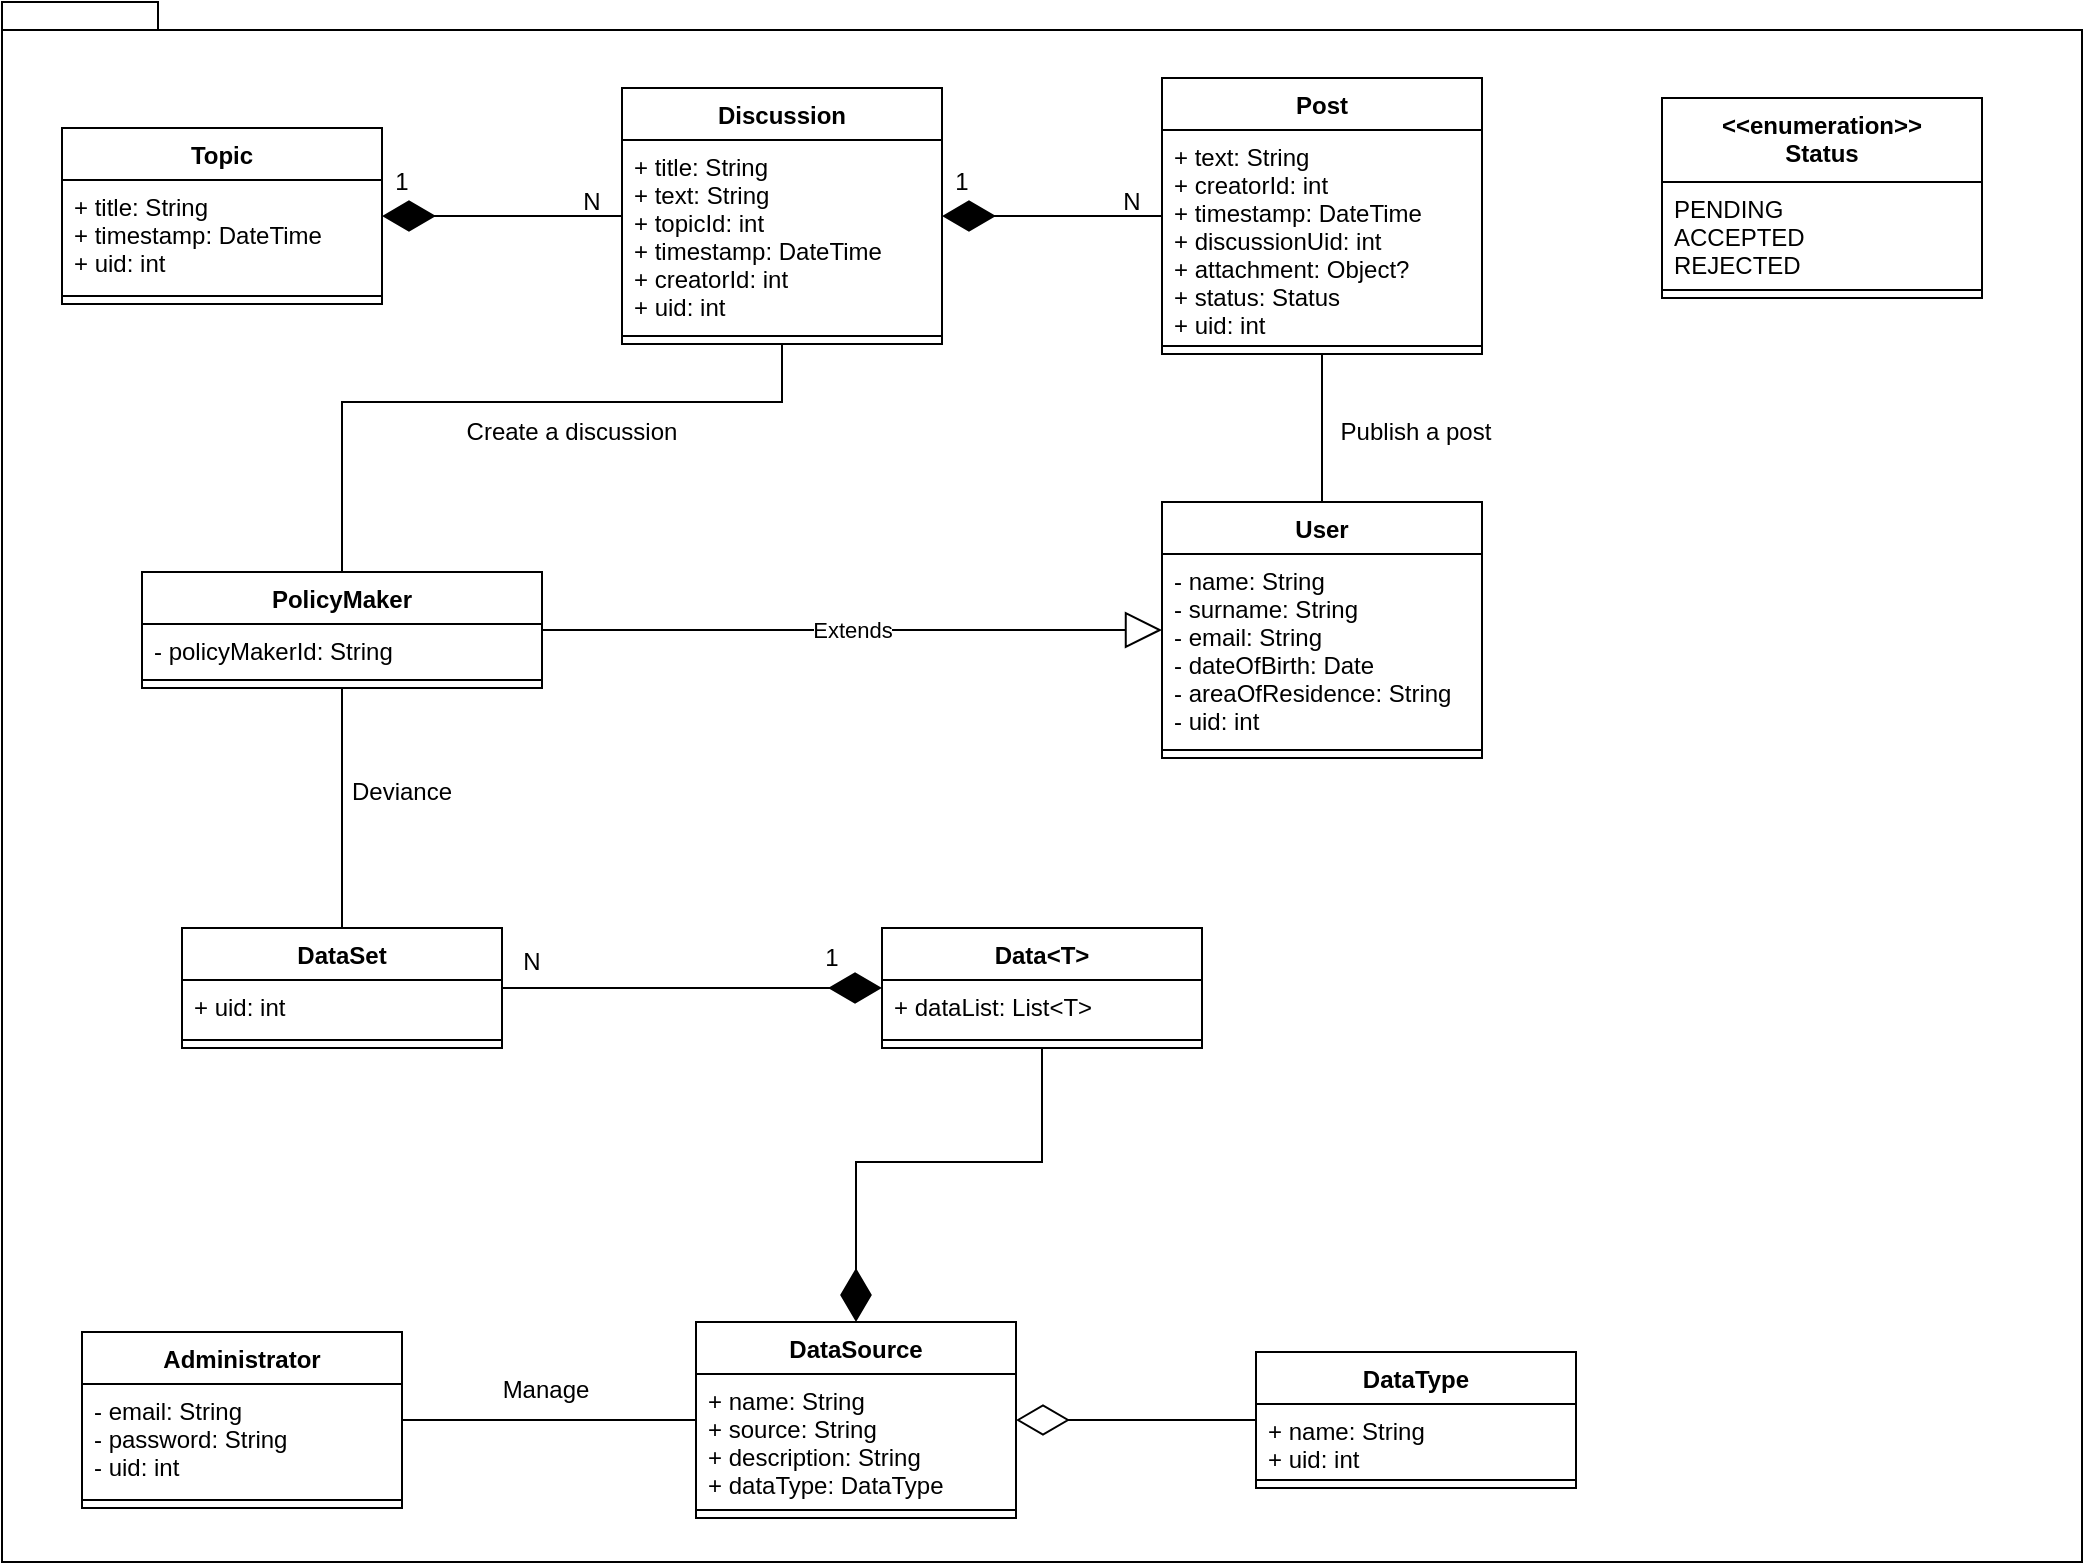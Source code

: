 <mxfile version="15.8.4" type="device"><diagram id="yEDKvbOTqBOacbV30nWe" name="Class diagram"><mxGraphModel dx="914" dy="865" grid="1" gridSize="10" guides="1" tooltips="1" connect="1" arrows="1" fold="1" page="1" pageScale="1" pageWidth="827" pageHeight="1169" math="0" shadow="0"><root><mxCell id="0"/><mxCell id="1" parent="0"/><mxCell id="NMMTmm0YQSYJZxAeTrDP-1" value="" style="shape=folder;fontStyle=1;spacingTop=10;tabWidth=40;tabHeight=14;tabPosition=left;html=1;" parent="1" vertex="1"><mxGeometry x="40" y="40" width="1040" height="780" as="geometry"/></mxCell><mxCell id="NMMTmm0YQSYJZxAeTrDP-3" value="User" style="swimlane;fontStyle=1;align=center;verticalAlign=top;childLayout=stackLayout;horizontal=1;startSize=26;horizontalStack=0;resizeParent=1;resizeParentMax=0;resizeLast=0;collapsible=1;marginBottom=0;" parent="1" vertex="1"><mxGeometry x="620" y="290" width="160" height="128" as="geometry"/></mxCell><mxCell id="NMMTmm0YQSYJZxAeTrDP-4" value="- name: String&#10;- surname: String&#10;- email: String&#10;- dateOfBirth: Date&#10;- areaOfResidence: String&#10;- uid: int" style="text;strokeColor=none;fillColor=none;align=left;verticalAlign=top;spacingLeft=4;spacingRight=4;overflow=hidden;rotatable=0;points=[[0,0.5],[1,0.5]];portConstraint=eastwest;" parent="NMMTmm0YQSYJZxAeTrDP-3" vertex="1"><mxGeometry y="26" width="160" height="94" as="geometry"/></mxCell><mxCell id="NMMTmm0YQSYJZxAeTrDP-5" value="" style="line;strokeWidth=1;fillColor=none;align=left;verticalAlign=middle;spacingTop=-1;spacingLeft=3;spacingRight=3;rotatable=0;labelPosition=right;points=[];portConstraint=eastwest;" parent="NMMTmm0YQSYJZxAeTrDP-3" vertex="1"><mxGeometry y="120" width="160" height="8" as="geometry"/></mxCell><mxCell id="NMMTmm0YQSYJZxAeTrDP-7" value="PolicyMaker" style="swimlane;fontStyle=1;align=center;verticalAlign=top;childLayout=stackLayout;horizontal=1;startSize=26;horizontalStack=0;resizeParent=1;resizeParentMax=0;resizeLast=0;collapsible=1;marginBottom=0;" parent="1" vertex="1"><mxGeometry x="110" y="325" width="200" height="58" as="geometry"/></mxCell><mxCell id="NMMTmm0YQSYJZxAeTrDP-8" value="- policyMakerId: String" style="text;strokeColor=none;fillColor=none;align=left;verticalAlign=top;spacingLeft=4;spacingRight=4;overflow=hidden;rotatable=0;points=[[0,0.5],[1,0.5]];portConstraint=eastwest;" parent="NMMTmm0YQSYJZxAeTrDP-7" vertex="1"><mxGeometry y="26" width="200" height="24" as="geometry"/></mxCell><mxCell id="NMMTmm0YQSYJZxAeTrDP-9" value="" style="line;strokeWidth=1;fillColor=none;align=left;verticalAlign=middle;spacingTop=-1;spacingLeft=3;spacingRight=3;rotatable=0;labelPosition=right;points=[];portConstraint=eastwest;" parent="NMMTmm0YQSYJZxAeTrDP-7" vertex="1"><mxGeometry y="50" width="200" height="8" as="geometry"/></mxCell><mxCell id="NMMTmm0YQSYJZxAeTrDP-11" value="Administrator" style="swimlane;fontStyle=1;align=center;verticalAlign=top;childLayout=stackLayout;horizontal=1;startSize=26;horizontalStack=0;resizeParent=1;resizeParentMax=0;resizeLast=0;collapsible=1;marginBottom=0;" parent="1" vertex="1"><mxGeometry x="80" y="705" width="160" height="88" as="geometry"/></mxCell><mxCell id="NMMTmm0YQSYJZxAeTrDP-12" value="- email: String&#10;- password: String&#10;- uid: int" style="text;strokeColor=none;fillColor=none;align=left;verticalAlign=top;spacingLeft=4;spacingRight=4;overflow=hidden;rotatable=0;points=[[0,0.5],[1,0.5]];portConstraint=eastwest;" parent="NMMTmm0YQSYJZxAeTrDP-11" vertex="1"><mxGeometry y="26" width="160" height="54" as="geometry"/></mxCell><mxCell id="NMMTmm0YQSYJZxAeTrDP-13" value="" style="line;strokeWidth=1;fillColor=none;align=left;verticalAlign=middle;spacingTop=-1;spacingLeft=3;spacingRight=3;rotatable=0;labelPosition=right;points=[];portConstraint=eastwest;" parent="NMMTmm0YQSYJZxAeTrDP-11" vertex="1"><mxGeometry y="80" width="160" height="8" as="geometry"/></mxCell><mxCell id="NMMTmm0YQSYJZxAeTrDP-19" value="Extends" style="endArrow=block;endSize=16;endFill=0;html=1;rounded=0;" parent="1" source="NMMTmm0YQSYJZxAeTrDP-7" target="NMMTmm0YQSYJZxAeTrDP-3" edge="1"><mxGeometry width="160" relative="1" as="geometry"><mxPoint x="760" y="563" as="sourcePoint"/><mxPoint x="920" y="563" as="targetPoint"/></mxGeometry></mxCell><mxCell id="NMMTmm0YQSYJZxAeTrDP-20" value="Post" style="swimlane;fontStyle=1;align=center;verticalAlign=top;childLayout=stackLayout;horizontal=1;startSize=26;horizontalStack=0;resizeParent=1;resizeParentMax=0;resizeLast=0;collapsible=1;marginBottom=0;" parent="1" vertex="1"><mxGeometry x="620" y="78" width="160" height="138" as="geometry"/></mxCell><mxCell id="NMMTmm0YQSYJZxAeTrDP-21" value="+ text: String&#10;+ creatorId: int&#10;+ timestamp: DateTime&#10;+ discussionUid: int&#10;+ attachment: Object?&#10;+ status: Status&#10;+ uid: int" style="text;strokeColor=none;fillColor=none;align=left;verticalAlign=top;spacingLeft=4;spacingRight=4;overflow=hidden;rotatable=0;points=[[0,0.5],[1,0.5]];portConstraint=eastwest;" parent="NMMTmm0YQSYJZxAeTrDP-20" vertex="1"><mxGeometry y="26" width="160" height="104" as="geometry"/></mxCell><mxCell id="NMMTmm0YQSYJZxAeTrDP-22" value="" style="line;strokeWidth=1;fillColor=none;align=left;verticalAlign=middle;spacingTop=-1;spacingLeft=3;spacingRight=3;rotatable=0;labelPosition=right;points=[];portConstraint=eastwest;" parent="NMMTmm0YQSYJZxAeTrDP-20" vertex="1"><mxGeometry y="130" width="160" height="8" as="geometry"/></mxCell><mxCell id="NMMTmm0YQSYJZxAeTrDP-24" value="Discussion" style="swimlane;fontStyle=1;align=center;verticalAlign=top;childLayout=stackLayout;horizontal=1;startSize=26;horizontalStack=0;resizeParent=1;resizeParentMax=0;resizeLast=0;collapsible=1;marginBottom=0;" parent="1" vertex="1"><mxGeometry x="350" y="83" width="160" height="128" as="geometry"/></mxCell><mxCell id="NMMTmm0YQSYJZxAeTrDP-25" value="+ title: String&#10;+ text: String&#10;+ topicId: int&#10;+ timestamp: DateTime&#10;+ creatorId: int&#10;+ uid: int" style="text;strokeColor=none;fillColor=none;align=left;verticalAlign=top;spacingLeft=4;spacingRight=4;overflow=hidden;rotatable=0;points=[[0,0.5],[1,0.5]];portConstraint=eastwest;" parent="NMMTmm0YQSYJZxAeTrDP-24" vertex="1"><mxGeometry y="26" width="160" height="94" as="geometry"/></mxCell><mxCell id="NMMTmm0YQSYJZxAeTrDP-26" value="" style="line;strokeWidth=1;fillColor=none;align=left;verticalAlign=middle;spacingTop=-1;spacingLeft=3;spacingRight=3;rotatable=0;labelPosition=right;points=[];portConstraint=eastwest;" parent="NMMTmm0YQSYJZxAeTrDP-24" vertex="1"><mxGeometry y="120" width="160" height="8" as="geometry"/></mxCell><mxCell id="NMMTmm0YQSYJZxAeTrDP-36" value="Topic" style="swimlane;fontStyle=1;align=center;verticalAlign=top;childLayout=stackLayout;horizontal=1;startSize=26;horizontalStack=0;resizeParent=1;resizeParentMax=0;resizeLast=0;collapsible=1;marginBottom=0;" parent="1" vertex="1"><mxGeometry x="70" y="103" width="160" height="88" as="geometry"/></mxCell><mxCell id="NMMTmm0YQSYJZxAeTrDP-37" value="+ title: String&#10;+ timestamp: DateTime&#10;+ uid: int" style="text;strokeColor=none;fillColor=none;align=left;verticalAlign=top;spacingLeft=4;spacingRight=4;overflow=hidden;rotatable=0;points=[[0,0.5],[1,0.5]];portConstraint=eastwest;" parent="NMMTmm0YQSYJZxAeTrDP-36" vertex="1"><mxGeometry y="26" width="160" height="54" as="geometry"/></mxCell><mxCell id="NMMTmm0YQSYJZxAeTrDP-38" value="" style="line;strokeWidth=1;fillColor=none;align=left;verticalAlign=middle;spacingTop=-1;spacingLeft=3;spacingRight=3;rotatable=0;labelPosition=right;points=[];portConstraint=eastwest;" parent="NMMTmm0YQSYJZxAeTrDP-36" vertex="1"><mxGeometry y="80" width="160" height="8" as="geometry"/></mxCell><mxCell id="NMMTmm0YQSYJZxAeTrDP-42" value="" style="endArrow=diamondThin;endFill=1;endSize=24;html=1;rounded=0;" parent="1" source="NMMTmm0YQSYJZxAeTrDP-24" target="NMMTmm0YQSYJZxAeTrDP-36" edge="1"><mxGeometry width="160" relative="1" as="geometry"><mxPoint x="490" y="380" as="sourcePoint"/><mxPoint x="650" y="380" as="targetPoint"/></mxGeometry></mxCell><mxCell id="NMMTmm0YQSYJZxAeTrDP-43" value="" style="endArrow=diamondThin;endFill=1;endSize=24;html=1;rounded=0;" parent="1" source="NMMTmm0YQSYJZxAeTrDP-20" target="NMMTmm0YQSYJZxAeTrDP-24" edge="1"><mxGeometry width="160" relative="1" as="geometry"><mxPoint x="360" y="157" as="sourcePoint"/><mxPoint x="240" y="157" as="targetPoint"/></mxGeometry></mxCell><mxCell id="NMMTmm0YQSYJZxAeTrDP-44" value="1" style="text;html=1;strokeColor=none;fillColor=none;align=center;verticalAlign=middle;whiteSpace=wrap;rounded=0;" parent="1" vertex="1"><mxGeometry x="230" y="120" width="20" height="20" as="geometry"/></mxCell><mxCell id="NMMTmm0YQSYJZxAeTrDP-45" value="1" style="text;html=1;strokeColor=none;fillColor=none;align=center;verticalAlign=middle;whiteSpace=wrap;rounded=0;" parent="1" vertex="1"><mxGeometry x="510" y="120" width="20" height="20" as="geometry"/></mxCell><mxCell id="NMMTmm0YQSYJZxAeTrDP-52" value="N" style="text;html=1;strokeColor=none;fillColor=none;align=center;verticalAlign=middle;whiteSpace=wrap;rounded=0;" parent="1" vertex="1"><mxGeometry x="330" y="130" width="10" height="20" as="geometry"/></mxCell><mxCell id="NMMTmm0YQSYJZxAeTrDP-54" value="N" style="text;html=1;strokeColor=none;fillColor=none;align=center;verticalAlign=middle;whiteSpace=wrap;rounded=0;" parent="1" vertex="1"><mxGeometry x="600" y="130" width="10" height="20" as="geometry"/></mxCell><mxCell id="NMMTmm0YQSYJZxAeTrDP-56" value="" style="endArrow=none;html=1;rounded=0;" parent="1" source="NMMTmm0YQSYJZxAeTrDP-3" target="NMMTmm0YQSYJZxAeTrDP-20" edge="1"><mxGeometry relative="1" as="geometry"><mxPoint x="490" y="380" as="sourcePoint"/><mxPoint x="650" y="380" as="targetPoint"/><Array as="points"><mxPoint x="700" y="280"/></Array></mxGeometry></mxCell><mxCell id="NMMTmm0YQSYJZxAeTrDP-57" value="" style="endArrow=none;html=1;rounded=0;" parent="1" source="NMMTmm0YQSYJZxAeTrDP-7" target="NMMTmm0YQSYJZxAeTrDP-24" edge="1"><mxGeometry relative="1" as="geometry"><mxPoint x="250" y="493" as="sourcePoint"/><mxPoint x="710" y="224" as="targetPoint"/><Array as="points"><mxPoint x="210" y="240"/><mxPoint x="400" y="240"/><mxPoint x="430" y="240"/></Array></mxGeometry></mxCell><mxCell id="NMMTmm0YQSYJZxAeTrDP-58" value="Publish a post" style="text;html=1;strokeColor=none;fillColor=none;align=center;verticalAlign=middle;whiteSpace=wrap;rounded=0;" parent="1" vertex="1"><mxGeometry x="692" y="240" width="110" height="30" as="geometry"/></mxCell><mxCell id="NMMTmm0YQSYJZxAeTrDP-60" value="Create a discussion" style="text;html=1;strokeColor=none;fillColor=none;align=center;verticalAlign=middle;whiteSpace=wrap;rounded=0;" parent="1" vertex="1"><mxGeometry x="250" y="240" width="150" height="30" as="geometry"/></mxCell><mxCell id="NMMTmm0YQSYJZxAeTrDP-61" value="DataSource" style="swimlane;fontStyle=1;align=center;verticalAlign=top;childLayout=stackLayout;horizontal=1;startSize=26;horizontalStack=0;resizeParent=1;resizeParentMax=0;resizeLast=0;collapsible=1;marginBottom=0;" parent="1" vertex="1"><mxGeometry x="387" y="700" width="160" height="98" as="geometry"/></mxCell><mxCell id="NMMTmm0YQSYJZxAeTrDP-62" value="+ name: String&#10;+ source: String&#10;+ description: String&#10;+ dataType: DataType" style="text;strokeColor=none;fillColor=none;align=left;verticalAlign=top;spacingLeft=4;spacingRight=4;overflow=hidden;rotatable=0;points=[[0,0.5],[1,0.5]];portConstraint=eastwest;" parent="NMMTmm0YQSYJZxAeTrDP-61" vertex="1"><mxGeometry y="26" width="160" height="64" as="geometry"/></mxCell><mxCell id="NMMTmm0YQSYJZxAeTrDP-63" value="" style="line;strokeWidth=1;fillColor=none;align=left;verticalAlign=middle;spacingTop=-1;spacingLeft=3;spacingRight=3;rotatable=0;labelPosition=right;points=[];portConstraint=eastwest;" parent="NMMTmm0YQSYJZxAeTrDP-61" vertex="1"><mxGeometry y="90" width="160" height="8" as="geometry"/></mxCell><mxCell id="NMMTmm0YQSYJZxAeTrDP-65" value="DataSet" style="swimlane;fontStyle=1;align=center;verticalAlign=top;childLayout=stackLayout;horizontal=1;startSize=26;horizontalStack=0;resizeParent=1;resizeParentMax=0;resizeLast=0;collapsible=1;marginBottom=0;" parent="1" vertex="1"><mxGeometry x="130" y="503" width="160" height="60" as="geometry"/></mxCell><mxCell id="NMMTmm0YQSYJZxAeTrDP-66" value="+ uid: int" style="text;strokeColor=none;fillColor=none;align=left;verticalAlign=top;spacingLeft=4;spacingRight=4;overflow=hidden;rotatable=0;points=[[0,0.5],[1,0.5]];portConstraint=eastwest;" parent="NMMTmm0YQSYJZxAeTrDP-65" vertex="1"><mxGeometry y="26" width="160" height="26" as="geometry"/></mxCell><mxCell id="NMMTmm0YQSYJZxAeTrDP-67" value="" style="line;strokeWidth=1;fillColor=none;align=left;verticalAlign=middle;spacingTop=-1;spacingLeft=3;spacingRight=3;rotatable=0;labelPosition=right;points=[];portConstraint=eastwest;" parent="NMMTmm0YQSYJZxAeTrDP-65" vertex="1"><mxGeometry y="52" width="160" height="8" as="geometry"/></mxCell><mxCell id="NMMTmm0YQSYJZxAeTrDP-69" value="" style="endArrow=none;html=1;rounded=0;" parent="1" source="NMMTmm0YQSYJZxAeTrDP-11" target="NMMTmm0YQSYJZxAeTrDP-61" edge="1"><mxGeometry relative="1" as="geometry"><mxPoint x="297" y="475" as="sourcePoint"/><mxPoint x="437" y="290" as="targetPoint"/><Array as="points"><mxPoint x="257" y="749"/><mxPoint x="347" y="749"/></Array></mxGeometry></mxCell><mxCell id="NMMTmm0YQSYJZxAeTrDP-70" value="Manage" style="text;html=1;strokeColor=none;fillColor=none;align=center;verticalAlign=middle;whiteSpace=wrap;rounded=0;" parent="1" vertex="1"><mxGeometry x="282" y="719" width="60" height="30" as="geometry"/></mxCell><mxCell id="NMMTmm0YQSYJZxAeTrDP-71" value="DataType" style="swimlane;fontStyle=1;align=center;verticalAlign=top;childLayout=stackLayout;horizontal=1;startSize=26;horizontalStack=0;resizeParent=1;resizeParentMax=0;resizeLast=0;collapsible=1;marginBottom=0;" parent="1" vertex="1"><mxGeometry x="667" y="715" width="160" height="68" as="geometry"/></mxCell><mxCell id="NMMTmm0YQSYJZxAeTrDP-72" value="+ name: String&#10;+ uid: int" style="text;strokeColor=none;fillColor=none;align=left;verticalAlign=top;spacingLeft=4;spacingRight=4;overflow=hidden;rotatable=0;points=[[0,0.5],[1,0.5]];portConstraint=eastwest;" parent="NMMTmm0YQSYJZxAeTrDP-71" vertex="1"><mxGeometry y="26" width="160" height="34" as="geometry"/></mxCell><mxCell id="NMMTmm0YQSYJZxAeTrDP-73" value="" style="line;strokeWidth=1;fillColor=none;align=left;verticalAlign=middle;spacingTop=-1;spacingLeft=3;spacingRight=3;rotatable=0;labelPosition=right;points=[];portConstraint=eastwest;" parent="NMMTmm0YQSYJZxAeTrDP-71" vertex="1"><mxGeometry y="60" width="160" height="8" as="geometry"/></mxCell><mxCell id="NMMTmm0YQSYJZxAeTrDP-76" value="" style="endArrow=diamondThin;endFill=0;endSize=24;html=1;rounded=0;" parent="1" source="NMMTmm0YQSYJZxAeTrDP-71" target="NMMTmm0YQSYJZxAeTrDP-61" edge="1"><mxGeometry width="160" relative="1" as="geometry"><mxPoint x="487" y="449" as="sourcePoint"/><mxPoint x="647" y="449" as="targetPoint"/></mxGeometry></mxCell><mxCell id="NMMTmm0YQSYJZxAeTrDP-78" value="Data&lt;T&gt;" style="swimlane;fontStyle=1;align=center;verticalAlign=top;childLayout=stackLayout;horizontal=1;startSize=26;horizontalStack=0;resizeParent=1;resizeParentMax=0;resizeLast=0;collapsible=1;marginBottom=0;" parent="1" vertex="1"><mxGeometry x="480" y="503" width="160" height="60" as="geometry"/></mxCell><mxCell id="NMMTmm0YQSYJZxAeTrDP-79" value="+ dataList: List&lt;T&gt;" style="text;strokeColor=none;fillColor=none;align=left;verticalAlign=top;spacingLeft=4;spacingRight=4;overflow=hidden;rotatable=0;points=[[0,0.5],[1,0.5]];portConstraint=eastwest;" parent="NMMTmm0YQSYJZxAeTrDP-78" vertex="1"><mxGeometry y="26" width="160" height="26" as="geometry"/></mxCell><mxCell id="NMMTmm0YQSYJZxAeTrDP-80" value="" style="line;strokeWidth=1;fillColor=none;align=left;verticalAlign=middle;spacingTop=-1;spacingLeft=3;spacingRight=3;rotatable=0;labelPosition=right;points=[];portConstraint=eastwest;" parent="NMMTmm0YQSYJZxAeTrDP-78" vertex="1"><mxGeometry y="52" width="160" height="8" as="geometry"/></mxCell><mxCell id="NMMTmm0YQSYJZxAeTrDP-83" value="N" style="text;html=1;strokeColor=none;fillColor=none;align=center;verticalAlign=middle;whiteSpace=wrap;rounded=0;" parent="1" vertex="1"><mxGeometry x="300" y="510" width="10" height="20" as="geometry"/></mxCell><mxCell id="NMMTmm0YQSYJZxAeTrDP-84" value="" style="endArrow=diamondThin;endFill=1;endSize=24;html=1;rounded=0;" parent="1" source="NMMTmm0YQSYJZxAeTrDP-78" target="NMMTmm0YQSYJZxAeTrDP-61" edge="1"><mxGeometry width="160" relative="1" as="geometry"><mxPoint x="810" y="577" as="sourcePoint"/><mxPoint x="647" y="480" as="targetPoint"/><Array as="points"><mxPoint x="560" y="620"/><mxPoint x="467" y="620"/></Array></mxGeometry></mxCell><mxCell id="NMMTmm0YQSYJZxAeTrDP-87" value="" style="endArrow=diamondThin;endFill=1;endSize=24;html=1;rounded=0;" parent="1" source="NMMTmm0YQSYJZxAeTrDP-65" target="NMMTmm0YQSYJZxAeTrDP-78" edge="1"><mxGeometry width="160" relative="1" as="geometry"><mxPoint x="477" y="573" as="sourcePoint"/><mxPoint x="477" y="710" as="targetPoint"/></mxGeometry></mxCell><mxCell id="NMMTmm0YQSYJZxAeTrDP-88" value="1" style="text;html=1;strokeColor=none;fillColor=none;align=center;verticalAlign=middle;whiteSpace=wrap;rounded=0;" parent="1" vertex="1"><mxGeometry x="450" y="503" width="10" height="30" as="geometry"/></mxCell><mxCell id="NMMTmm0YQSYJZxAeTrDP-92" value="" style="endArrow=none;html=1;rounded=0;" parent="1" source="NMMTmm0YQSYJZxAeTrDP-7" target="NMMTmm0YQSYJZxAeTrDP-65" edge="1"><mxGeometry relative="1" as="geometry"><mxPoint x="220" y="335" as="sourcePoint"/><mxPoint x="440" y="211" as="targetPoint"/><Array as="points"><mxPoint x="210" y="460"/></Array></mxGeometry></mxCell><mxCell id="NMMTmm0YQSYJZxAeTrDP-93" value="Deviance" style="text;html=1;strokeColor=none;fillColor=none;align=center;verticalAlign=middle;whiteSpace=wrap;rounded=0;" parent="1" vertex="1"><mxGeometry x="210" y="420" width="60" height="30" as="geometry"/></mxCell><mxCell id="3F77VXhiwP2_e7Npen8G-1" value="&lt;&lt;enumeration&gt;&gt;&#10;Status" style="swimlane;fontStyle=1;align=center;verticalAlign=top;childLayout=stackLayout;horizontal=1;startSize=42;horizontalStack=0;resizeParent=1;resizeParentMax=0;resizeLast=0;collapsible=1;marginBottom=0;" parent="1" vertex="1"><mxGeometry x="870" y="88" width="160" height="100" as="geometry"/></mxCell><mxCell id="3F77VXhiwP2_e7Npen8G-2" value="PENDING&#10;ACCEPTED&#10;REJECTED" style="text;strokeColor=none;fillColor=none;align=left;verticalAlign=top;spacingLeft=4;spacingRight=4;overflow=hidden;rotatable=0;points=[[0,0.5],[1,0.5]];portConstraint=eastwest;" parent="3F77VXhiwP2_e7Npen8G-1" vertex="1"><mxGeometry y="42" width="160" height="50" as="geometry"/></mxCell><mxCell id="3F77VXhiwP2_e7Npen8G-3" value="" style="line;strokeWidth=1;fillColor=none;align=left;verticalAlign=middle;spacingTop=-1;spacingLeft=3;spacingRight=3;rotatable=0;labelPosition=right;points=[];portConstraint=eastwest;" parent="3F77VXhiwP2_e7Npen8G-1" vertex="1"><mxGeometry y="92" width="160" height="8" as="geometry"/></mxCell></root></mxGraphModel></diagram></mxfile>